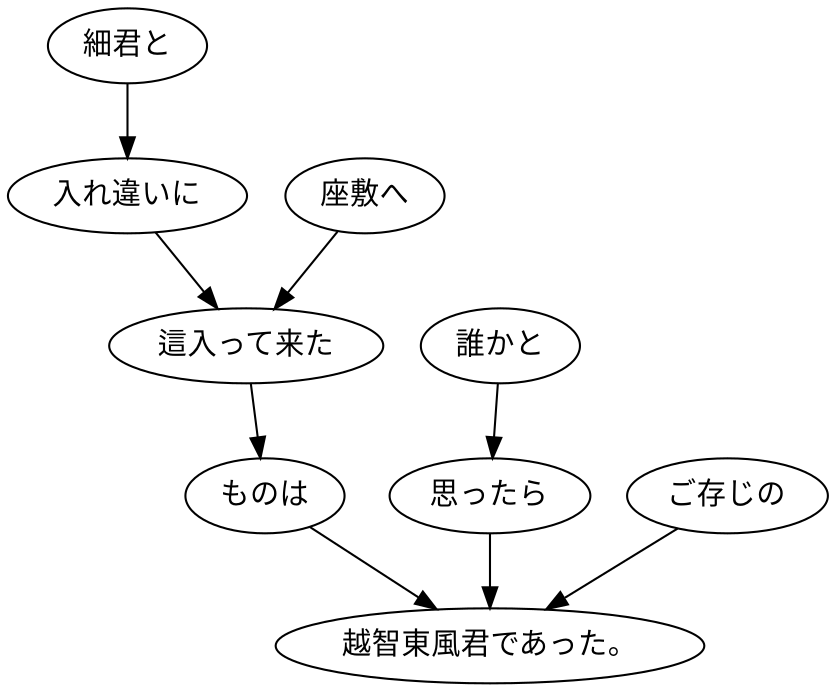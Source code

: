 digraph graph3739 {
	node0 [label="細君と"];
	node1 [label="入れ違いに"];
	node2 [label="座敷へ"];
	node3 [label="這入って来た"];
	node4 [label="ものは"];
	node5 [label="誰かと"];
	node6 [label="思ったら"];
	node7 [label="ご存じの"];
	node8 [label="越智東風君であった。"];
	node0 -> node1;
	node1 -> node3;
	node2 -> node3;
	node3 -> node4;
	node4 -> node8;
	node5 -> node6;
	node6 -> node8;
	node7 -> node8;
}
